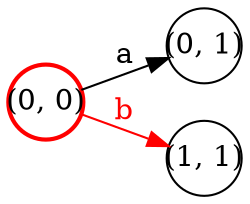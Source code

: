 digraph FST {
  margin = 0;
  rankdir = LR;
  label = "";
  center = 1;
  ranksep = "0.4";
  nodesep = "0.25";
  0 [label = "(0, 0)", shape = circle, penwidth = 2.0, fontsize = 14, color = red, height = 0.5, fixedsize = true];
  0 -> 1 [label = "a", fontsize = 14];
  0 -> 2 [label = "b", fontsize = 14, fontcolor = red, color = red];
  1 [label = "(0, 1)", shape = circle, penwidth = 1.0, fontsize = 14, height = 0.5, fixedsize = true];
  2 [label = "(1, 1)", shape = circle, penwidth = 1.0, fontsize = 14, height = 0.5, fixedsize = true];
}
